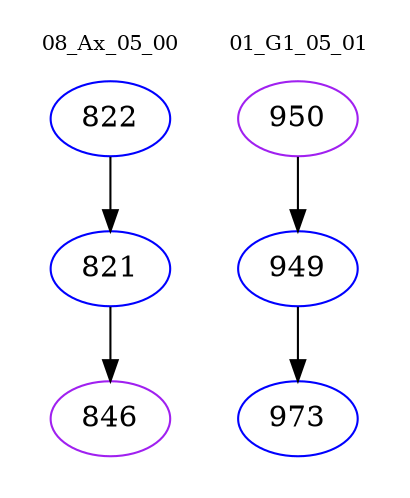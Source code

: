 digraph{
subgraph cluster_0 {
color = white
label = "08_Ax_05_00";
fontsize=10;
T0_822 [label="822", color="blue"]
T0_822 -> T0_821 [color="black"]
T0_821 [label="821", color="blue"]
T0_821 -> T0_846 [color="black"]
T0_846 [label="846", color="purple"]
}
subgraph cluster_1 {
color = white
label = "01_G1_05_01";
fontsize=10;
T1_950 [label="950", color="purple"]
T1_950 -> T1_949 [color="black"]
T1_949 [label="949", color="blue"]
T1_949 -> T1_973 [color="black"]
T1_973 [label="973", color="blue"]
}
}
